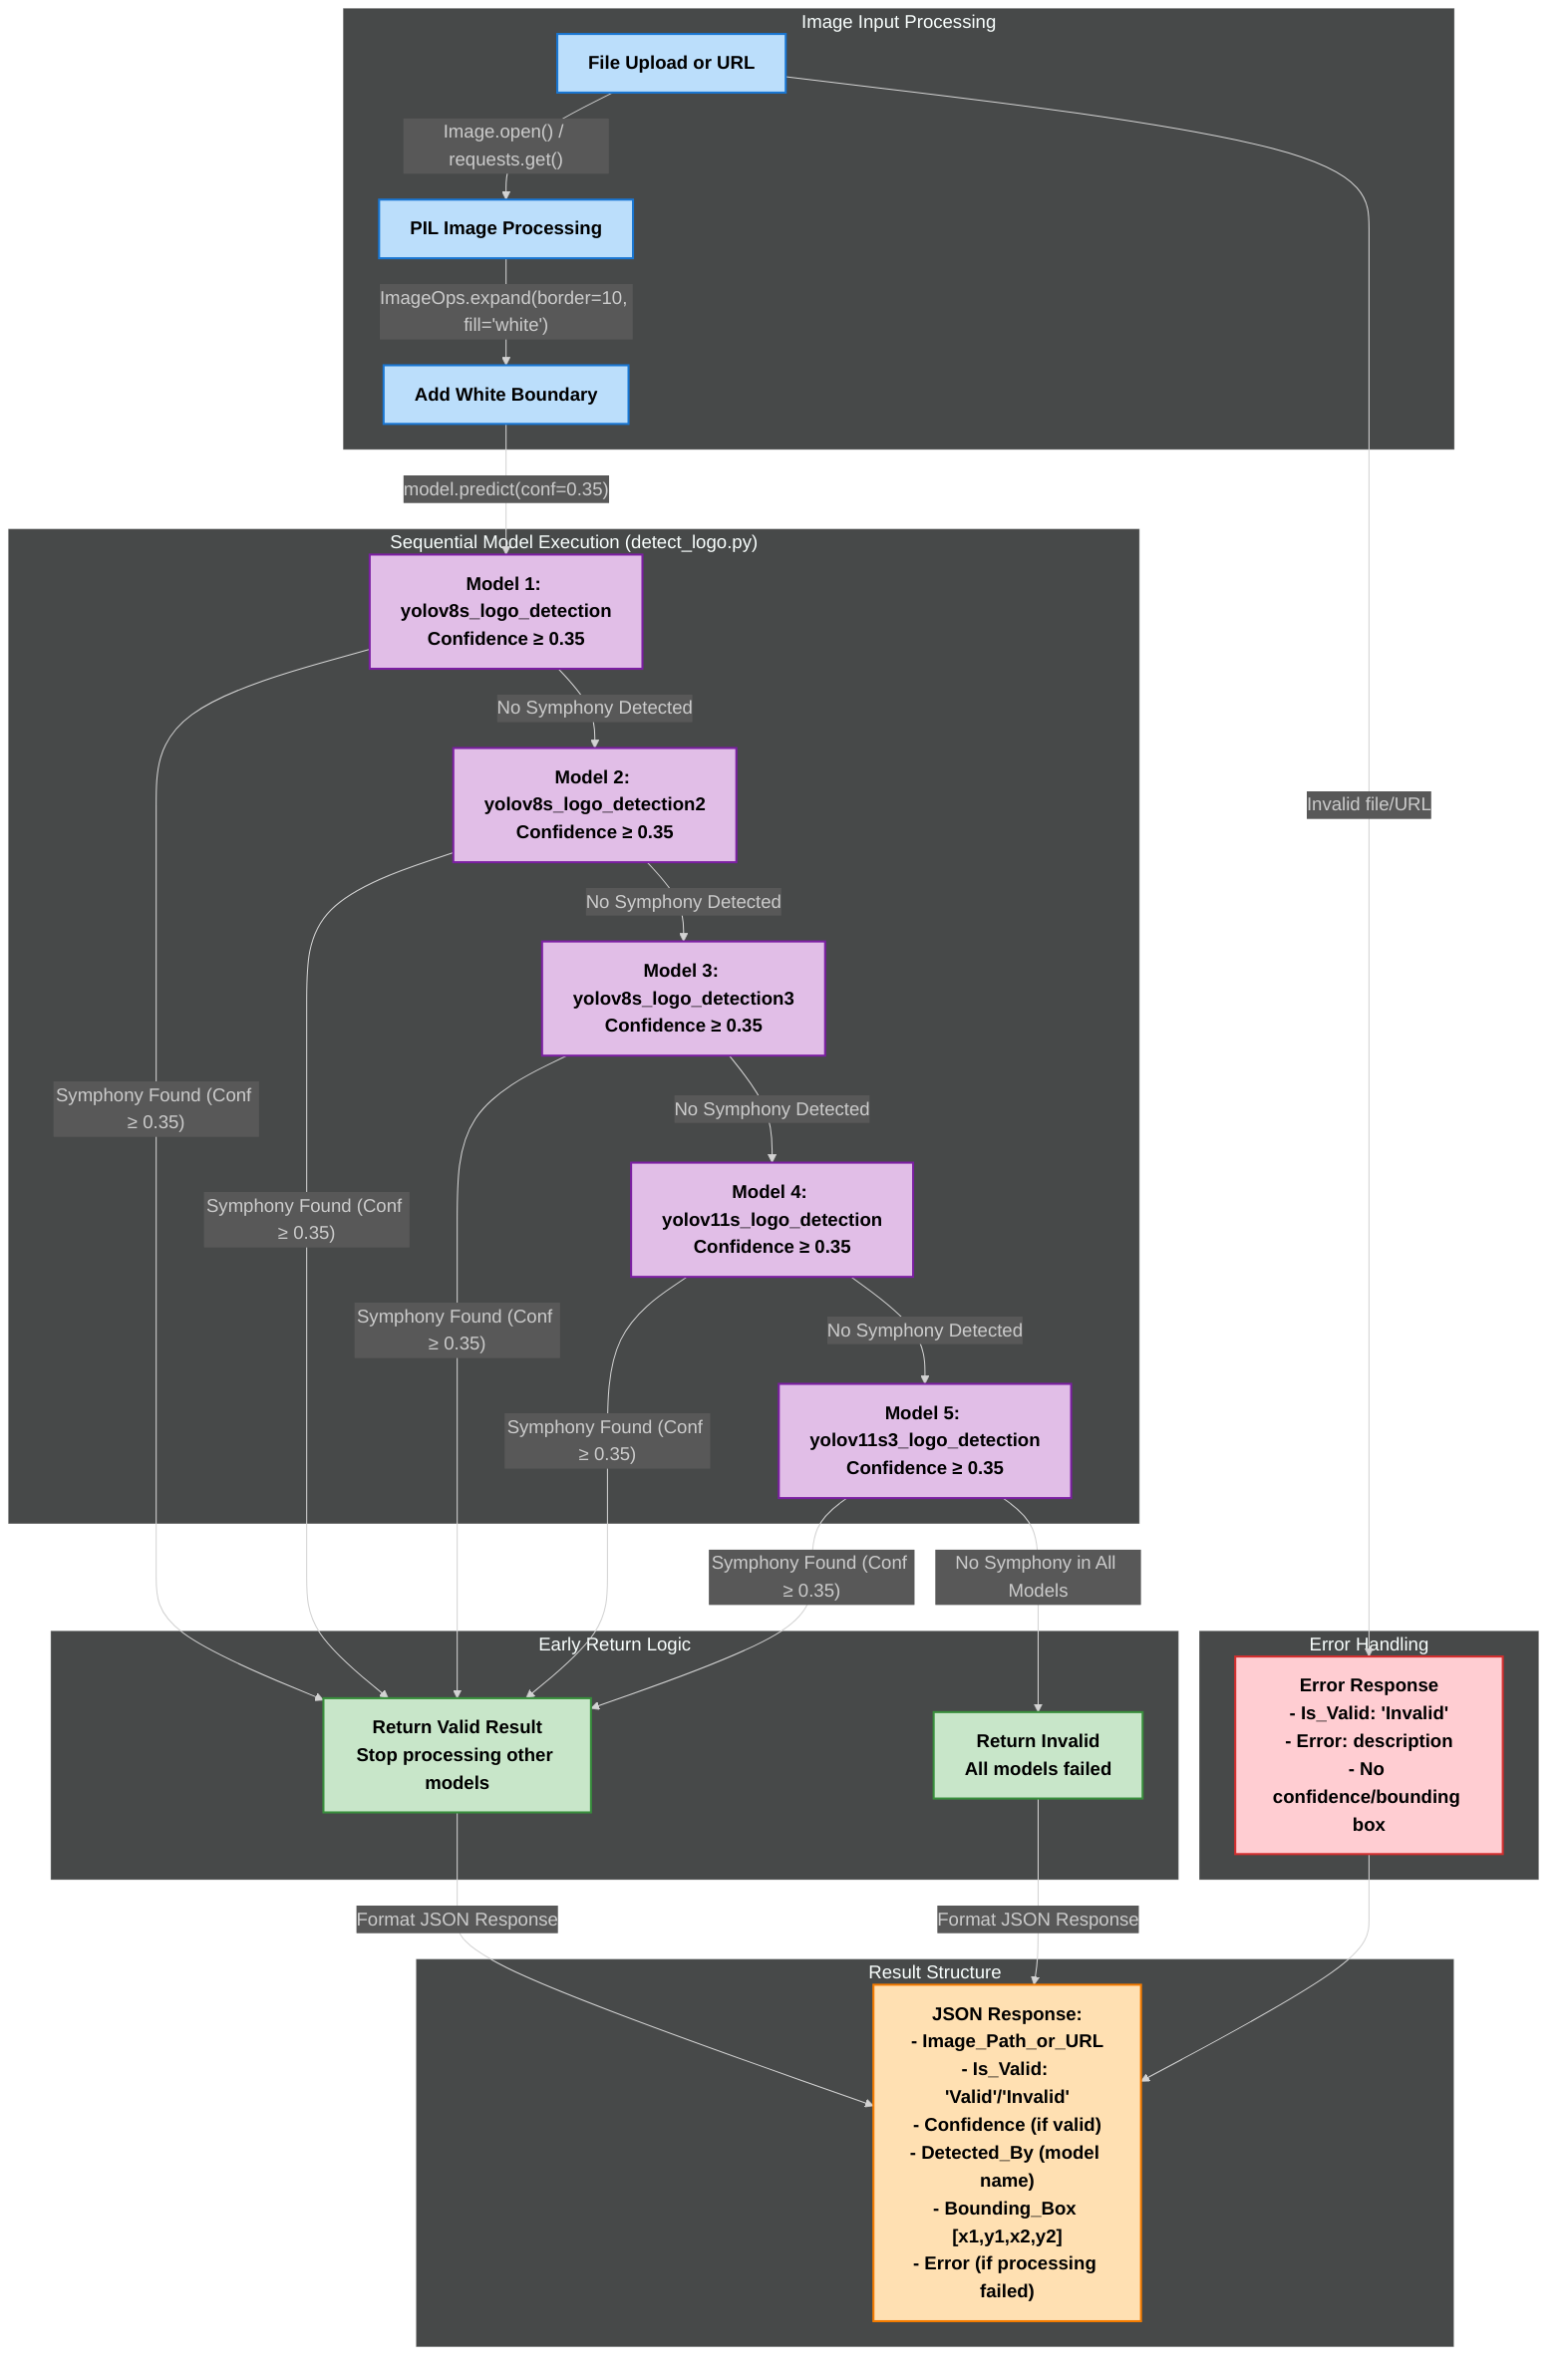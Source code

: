 %%{init: {'theme': 'dark', 'themeVariables': { 'fontFamily': 'arial', 'fontSize': '18px', 'fontWeight': 'bold'}}}%%
graph TD
    subgraph "Image Input Processing"
        style A fill:#bbdefb,stroke:#1976d2,stroke-width:2px,color:#000000,font-weight:bold
        style B fill:#bbdefb,stroke:#1976d2,stroke-width:2px,color:#000000,font-weight:bold
        style C fill:#bbdefb,stroke:#1976d2,stroke-width:2px,color:#000000,font-weight:bold
        A["File Upload or URL"] -->|"Image.open() / requests.get()"| B["PIL Image Processing"]
        B -->|"ImageOps.expand(border=10, fill='white')"| C["Add White Boundary"]
    end

    subgraph "Sequential Model Execution (detect_logo.py)"
        style D1 fill:#e1bee7,stroke:#7b1fa2,stroke-width:2px,color:#000000,font-weight:bold
        style D2 fill:#e1bee7,stroke:#7b1fa2,stroke-width:2px,color:#000000,font-weight:bold
        style D3 fill:#e1bee7,stroke:#7b1fa2,stroke-width:2px,color:#000000,font-weight:bold
        style D4 fill:#e1bee7,stroke:#7b1fa2,stroke-width:2px,color:#000000,font-weight:bold
        style D5 fill:#e1bee7,stroke:#7b1fa2,stroke-width:2px,color:#000000,font-weight:bold
        C -->|"model.predict(conf=0.35)"| D1["Model 1: yolov8s_logo_detection\nConfidence ≥ 0.35"]
        D1 -->|"No Symphony Detected"| D2["Model 2: yolov8s_logo_detection2\nConfidence ≥ 0.35"]
        D2 -->|"No Symphony Detected"| D3["Model 3: yolov8s_logo_detection3\nConfidence ≥ 0.35"]
        D3 -->|"No Symphony Detected"| D4["Model 4: yolov11s_logo_detection\nConfidence ≥ 0.35"]
        D4 -->|"No Symphony Detected"| D5["Model 5: yolov11s3_logo_detection\nConfidence ≥ 0.35"]
    end

    subgraph "Early Return Logic"
        style E1 fill:#c8e6c9,stroke:#388e3c,stroke-width:2px,color:#000000,font-weight:bold
        style E2 fill:#c8e6c9,stroke:#388e3c,stroke-width:2px,color:#000000,font-weight:bold
        D1 -->|"Symphony Found (Conf ≥ 0.35)"| E1["Return Valid Result\nStop processing other models"]
        D2 -->|"Symphony Found (Conf ≥ 0.35)"| E1
        D3 -->|"Symphony Found (Conf ≥ 0.35)"| E1
        D4 -->|"Symphony Found (Conf ≥ 0.35)"| E1
        D5 -->|"Symphony Found (Conf ≥ 0.35)"| E1
        D5 -->|"No Symphony in All Models"| E2["Return Invalid\nAll models failed"]
    end

    subgraph "Result Structure"
        style F fill:#ffe0b2,stroke:#f57c00,stroke-width:2px,color:#000000,font-weight:bold
        E1 -->|"Format JSON Response"| F["JSON Response:\n- Image_Path_or_URL\n- Is_Valid: 'Valid'/'Invalid'\n- Confidence (if valid)\n- Detected_By (model name)\n- Bounding_Box [x1,y1,x2,y2]\n- Error (if processing failed)"]
        E2 -->|"Format JSON Response"| F
    end

    subgraph "Error Handling"
        style G fill:#ffcdd2,stroke:#d32f2f,stroke-width:2px,color:#000000,font-weight:bold
        A -->|"Invalid file/URL"| G["Error Response\n- Is_Valid: 'Invalid'\n- Error: description\n- No confidence/bounding box"]
        G --> F
    end